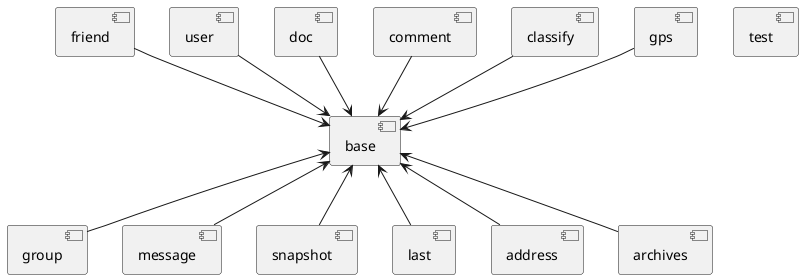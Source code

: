@startuml

[base] <-u- [gps]
[base] <-u- [classify]
[base] <-u- [comment]
[base] <-u- [doc]
[base] <-u- [user]
[base] <-u- [friend]
[base] <-- [group]
[base] <-- [message]
[base] <-- [snapshot]
[base] <-- [last]
[base] <-- [address]
[base] <-- [archives]
[test]

@enduml